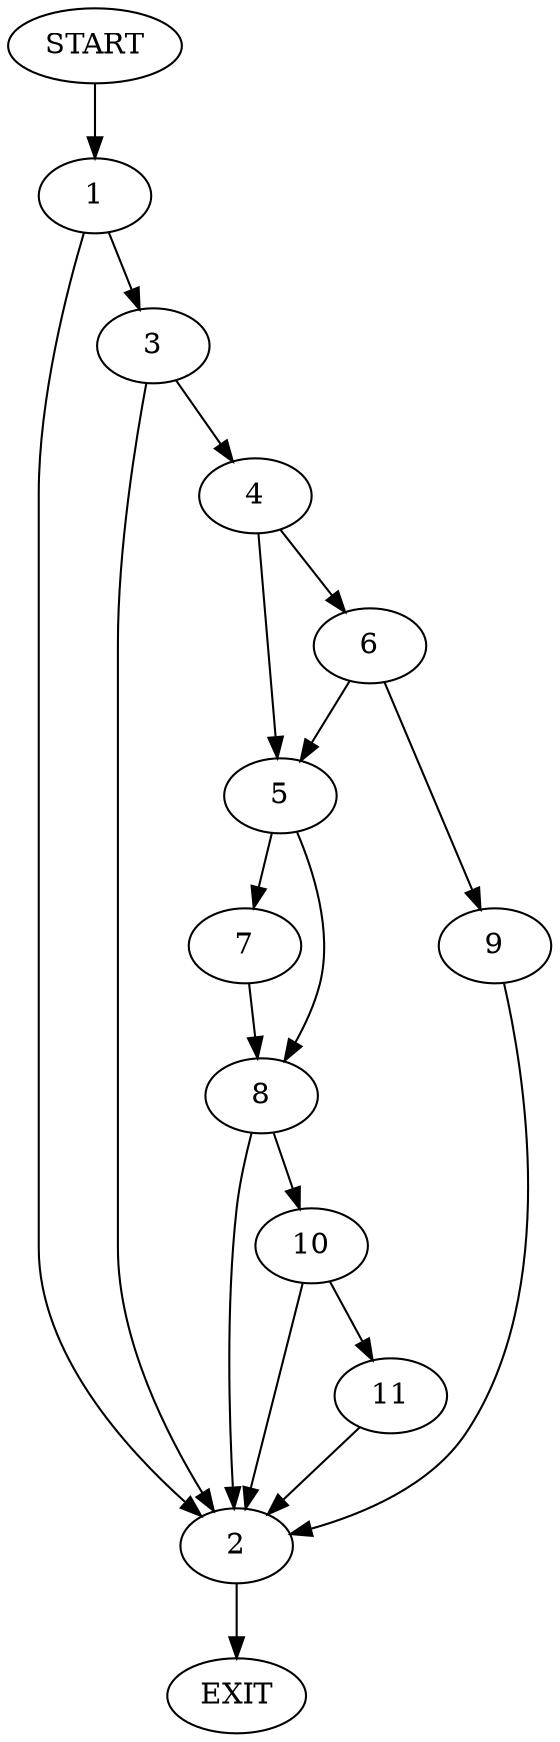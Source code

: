 digraph {
0 [label="START"]
12 [label="EXIT"]
0 -> 1
1 -> 2
1 -> 3
3 -> 2
3 -> 4
2 -> 12
4 -> 5
4 -> 6
5 -> 7
5 -> 8
6 -> 5
6 -> 9
9 -> 2
8 -> 2
8 -> 10
7 -> 8
10 -> 2
10 -> 11
11 -> 2
}
